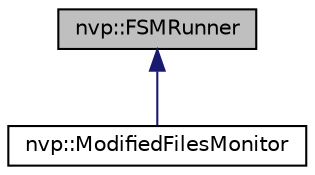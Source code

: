 digraph "nvp::FSMRunner"
{
 // LATEX_PDF_SIZE
  edge [fontname="Helvetica",fontsize="10",labelfontname="Helvetica",labelfontsize="10"];
  node [fontname="Helvetica",fontsize="10",shape=record];
  Node1 [label="nvp::FSMRunner",height=0.2,width=0.4,color="black", fillcolor="grey75", style="filled", fontcolor="black",tooltip=" "];
  Node1 -> Node2 [dir="back",color="midnightblue",fontsize="10",style="solid",fontname="Helvetica"];
  Node2 [label="nvp::ModifiedFilesMonitor",height=0.2,width=0.4,color="black", fillcolor="white", style="filled",URL="$classnvp_1_1_modified_files_monitor.html",tooltip=" "];
}
